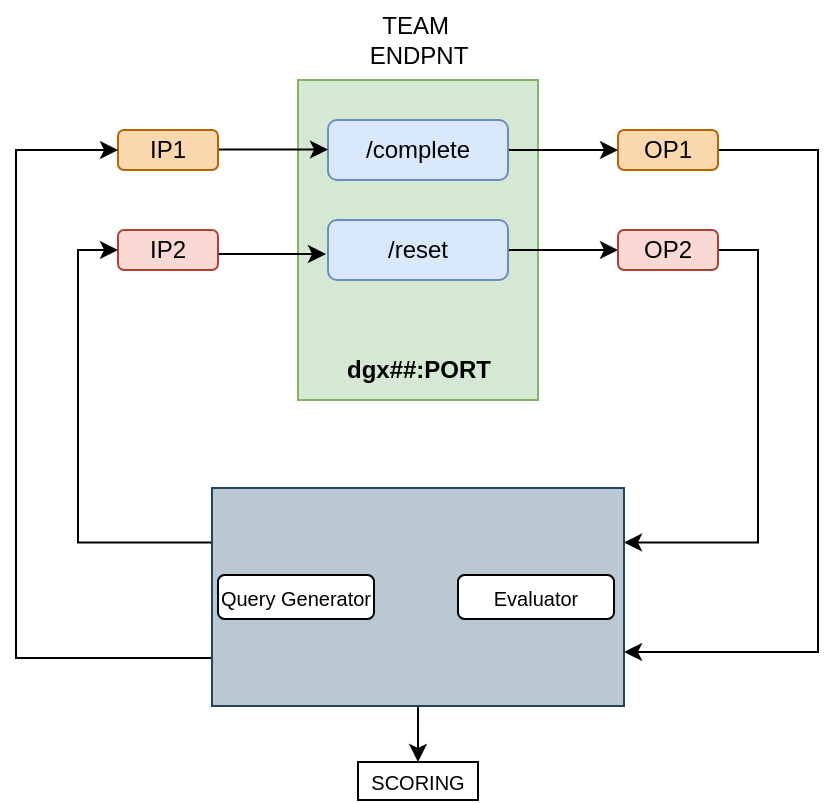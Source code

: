 <mxfile version="24.7.13">
  <diagram name="Page-1" id="BOdl_zRPQl9ZBfkVWpPf">
    <mxGraphModel dx="1037" dy="573" grid="0" gridSize="10" guides="1" tooltips="1" connect="1" arrows="1" fold="1" page="1" pageScale="1" pageWidth="827" pageHeight="1169" math="0" shadow="0">
      <root>
        <mxCell id="0" />
        <mxCell id="1" parent="0" />
        <mxCell id="rnfZrZRr-QO66VJAXQid-56" style="edgeStyle=orthogonalEdgeStyle;rounded=0;orthogonalLoop=1;jettySize=auto;html=1;entryX=1;entryY=0.75;entryDx=0;entryDy=0;" edge="1" parent="1" source="rnfZrZRr-QO66VJAXQid-36" target="rnfZrZRr-QO66VJAXQid-52">
          <mxGeometry relative="1" as="geometry">
            <Array as="points">
              <mxPoint x="540" y="315" />
              <mxPoint x="540" y="566" />
              <mxPoint x="443" y="566" />
            </Array>
          </mxGeometry>
        </mxCell>
        <mxCell id="rnfZrZRr-QO66VJAXQid-36" value="OP1" style="rounded=1;whiteSpace=wrap;html=1;fillColor=#fad7ac;strokeColor=#b46504;" vertex="1" parent="1">
          <mxGeometry x="440" y="305" width="50" height="20" as="geometry" />
        </mxCell>
        <mxCell id="rnfZrZRr-QO66VJAXQid-1" value="" style="rounded=0;whiteSpace=wrap;html=1;fillColor=#d5e8d4;strokeColor=#82b366;" vertex="1" parent="1">
          <mxGeometry x="280" y="280" width="120" height="160" as="geometry" />
        </mxCell>
        <mxCell id="rnfZrZRr-QO66VJAXQid-2" value="&lt;span style=&quot;text-wrap: wrap;&quot;&gt;TEAM&amp;nbsp;&lt;/span&gt;&lt;div&gt;&lt;span style=&quot;text-wrap: wrap;&quot;&gt;ENDPNT&lt;/span&gt;&lt;/div&gt;" style="text;html=1;align=center;verticalAlign=middle;resizable=0;points=[];autosize=1;strokeColor=none;fillColor=none;" vertex="1" parent="1">
          <mxGeometry x="305" y="240" width="70" height="40" as="geometry" />
        </mxCell>
        <mxCell id="rnfZrZRr-QO66VJAXQid-39" value="" style="edgeStyle=orthogonalEdgeStyle;rounded=0;orthogonalLoop=1;jettySize=auto;html=1;" edge="1" parent="1" source="rnfZrZRr-QO66VJAXQid-3" target="rnfZrZRr-QO66VJAXQid-36">
          <mxGeometry relative="1" as="geometry" />
        </mxCell>
        <mxCell id="rnfZrZRr-QO66VJAXQid-3" value="/complete" style="rounded=1;whiteSpace=wrap;html=1;fillColor=#dae8fc;strokeColor=#6c8ebf;" vertex="1" parent="1">
          <mxGeometry x="295" y="300" width="90" height="30" as="geometry" />
        </mxCell>
        <mxCell id="rnfZrZRr-QO66VJAXQid-43" value="" style="edgeStyle=orthogonalEdgeStyle;rounded=0;orthogonalLoop=1;jettySize=auto;html=1;" edge="1" parent="1" source="rnfZrZRr-QO66VJAXQid-4">
          <mxGeometry relative="1" as="geometry">
            <mxPoint x="440" y="365" as="targetPoint" />
          </mxGeometry>
        </mxCell>
        <mxCell id="rnfZrZRr-QO66VJAXQid-4" value="/reset" style="rounded=1;whiteSpace=wrap;html=1;fillColor=#dae8fc;strokeColor=#6c8ebf;" vertex="1" parent="1">
          <mxGeometry x="295" y="350" width="90" height="30" as="geometry" />
        </mxCell>
        <mxCell id="rnfZrZRr-QO66VJAXQid-5" value="&lt;b&gt;dgx##:PORT&lt;/b&gt;" style="text;html=1;align=center;verticalAlign=middle;resizable=0;points=[];autosize=1;strokeColor=none;fillColor=none;" vertex="1" parent="1">
          <mxGeometry x="290" y="410" width="100" height="30" as="geometry" />
        </mxCell>
        <mxCell id="rnfZrZRr-QO66VJAXQid-53" style="edgeStyle=orthogonalEdgeStyle;rounded=0;orthogonalLoop=1;jettySize=auto;html=1;entryX=1;entryY=0.25;entryDx=0;entryDy=0;exitX=1;exitY=0.5;exitDx=0;exitDy=0;" edge="1" parent="1" source="rnfZrZRr-QO66VJAXQid-40" target="rnfZrZRr-QO66VJAXQid-52">
          <mxGeometry relative="1" as="geometry" />
        </mxCell>
        <mxCell id="rnfZrZRr-QO66VJAXQid-40" value="OP2" style="rounded=1;whiteSpace=wrap;html=1;fillColor=#fad9d5;strokeColor=#ae4132;" vertex="1" parent="1">
          <mxGeometry x="440" y="355" width="50" height="20" as="geometry" />
        </mxCell>
        <mxCell id="rnfZrZRr-QO66VJAXQid-46" value="" style="edgeStyle=orthogonalEdgeStyle;rounded=0;orthogonalLoop=1;jettySize=auto;html=1;" edge="1" parent="1">
          <mxGeometry relative="1" as="geometry">
            <mxPoint x="240" y="314.75" as="sourcePoint" />
            <mxPoint x="295" y="314.75" as="targetPoint" />
          </mxGeometry>
        </mxCell>
        <mxCell id="rnfZrZRr-QO66VJAXQid-49" value="" style="edgeStyle=orthogonalEdgeStyle;rounded=0;orthogonalLoop=1;jettySize=auto;html=1;" edge="1" parent="1">
          <mxGeometry relative="1" as="geometry">
            <mxPoint x="239" y="367" as="sourcePoint" />
            <mxPoint x="294" y="367" as="targetPoint" />
          </mxGeometry>
        </mxCell>
        <mxCell id="rnfZrZRr-QO66VJAXQid-50" value="IP1" style="rounded=1;whiteSpace=wrap;html=1;fillColor=#fad7ac;strokeColor=#b46504;" vertex="1" parent="1">
          <mxGeometry x="190" y="305" width="50" height="20" as="geometry" />
        </mxCell>
        <mxCell id="rnfZrZRr-QO66VJAXQid-51" value="IP2" style="rounded=1;whiteSpace=wrap;html=1;fillColor=#fad9d5;strokeColor=#ae4132;" vertex="1" parent="1">
          <mxGeometry x="190" y="355" width="50" height="20" as="geometry" />
        </mxCell>
        <mxCell id="rnfZrZRr-QO66VJAXQid-57" style="edgeStyle=orthogonalEdgeStyle;rounded=0;orthogonalLoop=1;jettySize=auto;html=1;exitX=0;exitY=0.25;exitDx=0;exitDy=0;entryX=0;entryY=0.5;entryDx=0;entryDy=0;" edge="1" parent="1" source="rnfZrZRr-QO66VJAXQid-52" target="rnfZrZRr-QO66VJAXQid-51">
          <mxGeometry relative="1" as="geometry" />
        </mxCell>
        <mxCell id="rnfZrZRr-QO66VJAXQid-58" style="edgeStyle=orthogonalEdgeStyle;rounded=0;orthogonalLoop=1;jettySize=auto;html=1;exitX=0;exitY=0.75;exitDx=0;exitDy=0;entryX=0;entryY=0.5;entryDx=0;entryDy=0;" edge="1" parent="1" source="rnfZrZRr-QO66VJAXQid-52" target="rnfZrZRr-QO66VJAXQid-50">
          <mxGeometry relative="1" as="geometry">
            <Array as="points">
              <mxPoint x="139" y="569" />
              <mxPoint x="139" y="315" />
            </Array>
          </mxGeometry>
        </mxCell>
        <mxCell id="rnfZrZRr-QO66VJAXQid-63" value="" style="edgeStyle=orthogonalEdgeStyle;rounded=0;orthogonalLoop=1;jettySize=auto;html=1;" edge="1" parent="1" source="rnfZrZRr-QO66VJAXQid-52" target="rnfZrZRr-QO66VJAXQid-62">
          <mxGeometry relative="1" as="geometry" />
        </mxCell>
        <mxCell id="rnfZrZRr-QO66VJAXQid-52" value="" style="rounded=0;whiteSpace=wrap;html=1;fillColor=#bac8d3;strokeColor=#23445d;" vertex="1" parent="1">
          <mxGeometry x="237" y="484" width="206" height="109" as="geometry" />
        </mxCell>
        <mxCell id="rnfZrZRr-QO66VJAXQid-60" value="&lt;font style=&quot;font-size: 10px;&quot;&gt;Query Generator&lt;/font&gt;" style="rounded=1;whiteSpace=wrap;html=1;" vertex="1" parent="1">
          <mxGeometry x="240" y="527.5" width="78" height="22" as="geometry" />
        </mxCell>
        <mxCell id="rnfZrZRr-QO66VJAXQid-61" value="&lt;font style=&quot;font-size: 10px;&quot;&gt;Evaluator&lt;/font&gt;" style="rounded=1;whiteSpace=wrap;html=1;" vertex="1" parent="1">
          <mxGeometry x="360" y="527.5" width="78" height="22" as="geometry" />
        </mxCell>
        <mxCell id="rnfZrZRr-QO66VJAXQid-62" value="&lt;font style=&quot;font-size: 10px;&quot;&gt;SCORING&lt;/font&gt;" style="rounded=0;whiteSpace=wrap;html=1;" vertex="1" parent="1">
          <mxGeometry x="310" y="621" width="60" height="19" as="geometry" />
        </mxCell>
      </root>
    </mxGraphModel>
  </diagram>
</mxfile>

